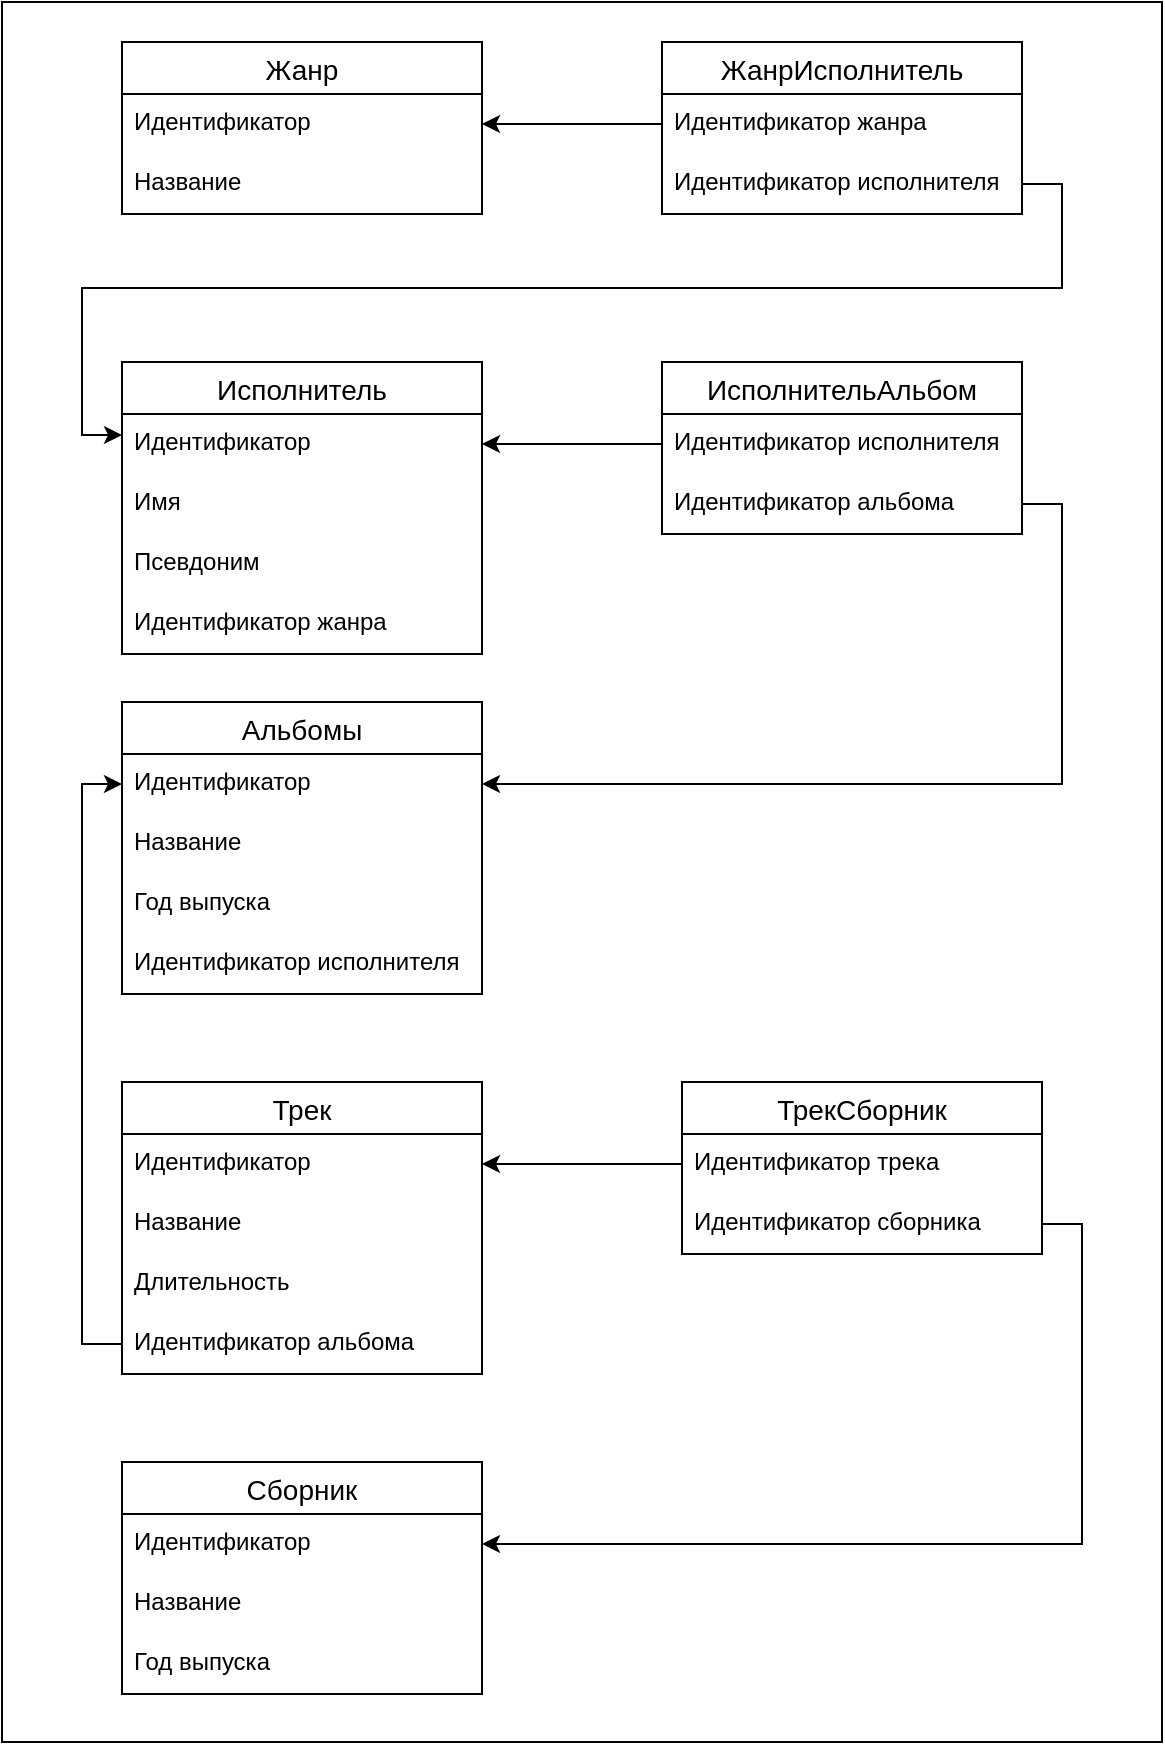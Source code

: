 <mxfile version="17.1.1" type="device"><diagram id="1hJO2fUhiWySn5HvXJH4" name="Page-1"><mxGraphModel dx="1505" dy="380" grid="1" gridSize="10" guides="1" tooltips="1" connect="1" arrows="1" fold="1" page="1" pageScale="1" pageWidth="827" pageHeight="1169" math="0" shadow="0"><root><mxCell id="0"/><mxCell id="1" parent="0"/><mxCell id="k56Cxns9xcC46kjwgV-G-1" value="Исполнитель" style="swimlane;fontStyle=0;childLayout=stackLayout;horizontal=1;startSize=26;horizontalStack=0;resizeParent=1;resizeParentMax=0;resizeLast=0;collapsible=1;marginBottom=0;align=center;fontSize=14;" parent="1" vertex="1"><mxGeometry x="-130" y="200" width="180" height="146" as="geometry"/></mxCell><mxCell id="k56Cxns9xcC46kjwgV-G-2" value="Идентификатор" style="text;strokeColor=none;fillColor=none;spacingLeft=4;spacingRight=4;overflow=hidden;rotatable=0;points=[[0,0.5],[1,0.5]];portConstraint=eastwest;fontSize=12;" parent="k56Cxns9xcC46kjwgV-G-1" vertex="1"><mxGeometry y="26" width="180" height="30" as="geometry"/></mxCell><mxCell id="k56Cxns9xcC46kjwgV-G-3" value="Имя" style="text;strokeColor=none;fillColor=none;spacingLeft=4;spacingRight=4;overflow=hidden;rotatable=0;points=[[0,0.5],[1,0.5]];portConstraint=eastwest;fontSize=12;" parent="k56Cxns9xcC46kjwgV-G-1" vertex="1"><mxGeometry y="56" width="180" height="30" as="geometry"/></mxCell><mxCell id="k56Cxns9xcC46kjwgV-G-4" value="Псевдоним" style="text;spacingLeft=4;spacingRight=4;overflow=hidden;rotatable=0;points=[[0,0.5],[1,0.5]];portConstraint=eastwest;fontSize=12;" parent="k56Cxns9xcC46kjwgV-G-1" vertex="1"><mxGeometry y="86" width="180" height="30" as="geometry"/></mxCell><mxCell id="k56Cxns9xcC46kjwgV-G-22" value="Идентификатор жанра" style="text;spacingLeft=4;spacingRight=4;overflow=hidden;rotatable=0;points=[[0,0.5],[1,0.5]];portConstraint=eastwest;fontSize=12;" parent="k56Cxns9xcC46kjwgV-G-1" vertex="1"><mxGeometry y="116" width="180" height="30" as="geometry"/></mxCell><mxCell id="k56Cxns9xcC46kjwgV-G-6" value="Альбомы" style="swimlane;fontStyle=0;childLayout=stackLayout;horizontal=1;startSize=26;horizontalStack=0;resizeParent=1;resizeParentMax=0;resizeLast=0;collapsible=1;marginBottom=0;align=center;fontSize=14;" parent="1" vertex="1"><mxGeometry x="-130" y="370" width="180" height="146" as="geometry"/></mxCell><mxCell id="k56Cxns9xcC46kjwgV-G-7" value="Идентификатор" style="text;strokeColor=none;fillColor=none;spacingLeft=4;spacingRight=4;overflow=hidden;rotatable=0;points=[[0,0.5],[1,0.5]];portConstraint=eastwest;fontSize=12;" parent="k56Cxns9xcC46kjwgV-G-6" vertex="1"><mxGeometry y="26" width="180" height="30" as="geometry"/></mxCell><mxCell id="k56Cxns9xcC46kjwgV-G-8" value="Название" style="text;strokeColor=none;fillColor=none;spacingLeft=4;spacingRight=4;overflow=hidden;rotatable=0;points=[[0,0.5],[1,0.5]];portConstraint=eastwest;fontSize=12;" parent="k56Cxns9xcC46kjwgV-G-6" vertex="1"><mxGeometry y="56" width="180" height="30" as="geometry"/></mxCell><mxCell id="k56Cxns9xcC46kjwgV-G-9" value="Год выпуска" style="text;strokeColor=none;fillColor=none;spacingLeft=4;spacingRight=4;overflow=hidden;rotatable=0;points=[[0,0.5],[1,0.5]];portConstraint=eastwest;fontSize=12;" parent="k56Cxns9xcC46kjwgV-G-6" vertex="1"><mxGeometry y="86" width="180" height="30" as="geometry"/></mxCell><mxCell id="k56Cxns9xcC46kjwgV-G-14" value="Идентификатор исполнителя" style="text;strokeColor=none;fillColor=none;spacingLeft=4;spacingRight=4;overflow=hidden;rotatable=0;points=[[0,0.5],[1,0.5]];portConstraint=eastwest;fontSize=12;" parent="k56Cxns9xcC46kjwgV-G-6" vertex="1"><mxGeometry y="116" width="180" height="30" as="geometry"/></mxCell><mxCell id="k56Cxns9xcC46kjwgV-G-10" value="Трек" style="swimlane;fontStyle=0;childLayout=stackLayout;horizontal=1;startSize=26;horizontalStack=0;resizeParent=1;resizeParentMax=0;resizeLast=0;collapsible=1;marginBottom=0;align=center;fontSize=14;" parent="1" vertex="1"><mxGeometry x="-130" y="560" width="180" height="146" as="geometry"/></mxCell><mxCell id="k56Cxns9xcC46kjwgV-G-11" value="Идентификатор" style="text;strokeColor=none;fillColor=none;spacingLeft=4;spacingRight=4;overflow=hidden;rotatable=0;points=[[0,0.5],[1,0.5]];portConstraint=eastwest;fontSize=12;" parent="k56Cxns9xcC46kjwgV-G-10" vertex="1"><mxGeometry y="26" width="180" height="30" as="geometry"/></mxCell><mxCell id="k56Cxns9xcC46kjwgV-G-12" value="Название" style="text;strokeColor=none;fillColor=none;spacingLeft=4;spacingRight=4;overflow=hidden;rotatable=0;points=[[0,0.5],[1,0.5]];portConstraint=eastwest;fontSize=12;" parent="k56Cxns9xcC46kjwgV-G-10" vertex="1"><mxGeometry y="56" width="180" height="30" as="geometry"/></mxCell><mxCell id="k56Cxns9xcC46kjwgV-G-13" value="Длительность" style="text;strokeColor=none;fillColor=none;spacingLeft=4;spacingRight=4;overflow=hidden;rotatable=0;points=[[0,0.5],[1,0.5]];portConstraint=eastwest;fontSize=12;" parent="k56Cxns9xcC46kjwgV-G-10" vertex="1"><mxGeometry y="86" width="180" height="30" as="geometry"/></mxCell><mxCell id="k56Cxns9xcC46kjwgV-G-17" value="Идентификатор альбома" style="text;strokeColor=none;fillColor=none;spacingLeft=4;spacingRight=4;overflow=hidden;rotatable=0;points=[[0,0.5],[1,0.5]];portConstraint=eastwest;fontSize=12;" parent="k56Cxns9xcC46kjwgV-G-10" vertex="1"><mxGeometry y="116" width="180" height="30" as="geometry"/></mxCell><mxCell id="k56Cxns9xcC46kjwgV-G-18" value="Жанр" style="swimlane;fontStyle=0;childLayout=stackLayout;horizontal=1;startSize=26;horizontalStack=0;resizeParent=1;resizeParentMax=0;resizeLast=0;collapsible=1;marginBottom=0;align=center;fontSize=14;" parent="1" vertex="1"><mxGeometry x="-130" y="40" width="180" height="86" as="geometry"/></mxCell><mxCell id="k56Cxns9xcC46kjwgV-G-19" value="Идентификатор" style="text;strokeColor=none;fillColor=none;spacingLeft=4;spacingRight=4;overflow=hidden;rotatable=0;points=[[0,0.5],[1,0.5]];portConstraint=eastwest;fontSize=12;" parent="k56Cxns9xcC46kjwgV-G-18" vertex="1"><mxGeometry y="26" width="180" height="30" as="geometry"/></mxCell><mxCell id="k56Cxns9xcC46kjwgV-G-20" value="Название" style="text;strokeColor=none;fillColor=none;spacingLeft=4;spacingRight=4;overflow=hidden;rotatable=0;points=[[0,0.5],[1,0.5]];portConstraint=eastwest;fontSize=12;" parent="k56Cxns9xcC46kjwgV-G-18" vertex="1"><mxGeometry y="56" width="180" height="30" as="geometry"/></mxCell><mxCell id="k56Cxns9xcC46kjwgV-G-23" style="edgeStyle=orthogonalEdgeStyle;rounded=0;orthogonalLoop=1;jettySize=auto;html=1;entryX=1;entryY=0.5;entryDx=0;entryDy=0;exitX=0;exitY=0.5;exitDx=0;exitDy=0;" parent="1" source="MqzuqW0xi8D1k_vpZFMJ-2" target="k56Cxns9xcC46kjwgV-G-19" edge="1"><mxGeometry relative="1" as="geometry"/></mxCell><mxCell id="MqzuqW0xi8D1k_vpZFMJ-1" value="ЖанрИсполнитель" style="swimlane;fontStyle=0;childLayout=stackLayout;horizontal=1;startSize=26;horizontalStack=0;resizeParent=1;resizeParentMax=0;resizeLast=0;collapsible=1;marginBottom=0;align=center;fontSize=14;" vertex="1" parent="1"><mxGeometry x="140" y="40" width="180" height="86" as="geometry"/></mxCell><mxCell id="MqzuqW0xi8D1k_vpZFMJ-2" value="Идентификатор жанра" style="text;strokeColor=none;fillColor=none;spacingLeft=4;spacingRight=4;overflow=hidden;rotatable=0;points=[[0,0.5],[1,0.5]];portConstraint=eastwest;fontSize=12;" vertex="1" parent="MqzuqW0xi8D1k_vpZFMJ-1"><mxGeometry y="26" width="180" height="30" as="geometry"/></mxCell><mxCell id="MqzuqW0xi8D1k_vpZFMJ-3" value="Идентификатор исполнителя" style="text;strokeColor=none;fillColor=none;spacingLeft=4;spacingRight=4;overflow=hidden;rotatable=0;points=[[0,0.5],[1,0.5]];portConstraint=eastwest;fontSize=12;" vertex="1" parent="MqzuqW0xi8D1k_vpZFMJ-1"><mxGeometry y="56" width="180" height="30" as="geometry"/></mxCell><mxCell id="MqzuqW0xi8D1k_vpZFMJ-4" style="edgeStyle=orthogonalEdgeStyle;rounded=0;orthogonalLoop=1;jettySize=auto;html=1;exitX=1;exitY=0.5;exitDx=0;exitDy=0;entryX=0;entryY=0.25;entryDx=0;entryDy=0;" edge="1" parent="1" source="MqzuqW0xi8D1k_vpZFMJ-3" target="k56Cxns9xcC46kjwgV-G-1"><mxGeometry relative="1" as="geometry"/></mxCell><mxCell id="MqzuqW0xi8D1k_vpZFMJ-5" value="ИсполнительАльбом" style="swimlane;fontStyle=0;childLayout=stackLayout;horizontal=1;startSize=26;horizontalStack=0;resizeParent=1;resizeParentMax=0;resizeLast=0;collapsible=1;marginBottom=0;align=center;fontSize=14;" vertex="1" parent="1"><mxGeometry x="140" y="200" width="180" height="86" as="geometry"/></mxCell><mxCell id="MqzuqW0xi8D1k_vpZFMJ-6" value="Идентификатор исполнителя" style="text;strokeColor=none;fillColor=none;spacingLeft=4;spacingRight=4;overflow=hidden;rotatable=0;points=[[0,0.5],[1,0.5]];portConstraint=eastwest;fontSize=12;" vertex="1" parent="MqzuqW0xi8D1k_vpZFMJ-5"><mxGeometry y="26" width="180" height="30" as="geometry"/></mxCell><mxCell id="MqzuqW0xi8D1k_vpZFMJ-7" value="Идентификатор альбома" style="text;strokeColor=none;fillColor=none;spacingLeft=4;spacingRight=4;overflow=hidden;rotatable=0;points=[[0,0.5],[1,0.5]];portConstraint=eastwest;fontSize=12;" vertex="1" parent="MqzuqW0xi8D1k_vpZFMJ-5"><mxGeometry y="56" width="180" height="30" as="geometry"/></mxCell><mxCell id="MqzuqW0xi8D1k_vpZFMJ-11" style="edgeStyle=orthogonalEdgeStyle;rounded=0;orthogonalLoop=1;jettySize=auto;html=1;exitX=0;exitY=0.5;exitDx=0;exitDy=0;entryX=1;entryY=0.5;entryDx=0;entryDy=0;" edge="1" parent="1" source="MqzuqW0xi8D1k_vpZFMJ-6" target="k56Cxns9xcC46kjwgV-G-2"><mxGeometry relative="1" as="geometry"/></mxCell><mxCell id="MqzuqW0xi8D1k_vpZFMJ-14" style="edgeStyle=orthogonalEdgeStyle;rounded=0;orthogonalLoop=1;jettySize=auto;html=1;exitX=1;exitY=0.5;exitDx=0;exitDy=0;entryX=1;entryY=0.5;entryDx=0;entryDy=0;" edge="1" parent="1" source="MqzuqW0xi8D1k_vpZFMJ-7" target="k56Cxns9xcC46kjwgV-G-7"><mxGeometry relative="1" as="geometry"/></mxCell><mxCell id="MqzuqW0xi8D1k_vpZFMJ-15" style="edgeStyle=orthogonalEdgeStyle;rounded=0;orthogonalLoop=1;jettySize=auto;html=1;exitX=0;exitY=0.5;exitDx=0;exitDy=0;entryX=0;entryY=0.5;entryDx=0;entryDy=0;" edge="1" parent="1" source="k56Cxns9xcC46kjwgV-G-17" target="k56Cxns9xcC46kjwgV-G-7"><mxGeometry relative="1" as="geometry"><mxPoint x="-150" y="400" as="targetPoint"/></mxGeometry></mxCell><mxCell id="MqzuqW0xi8D1k_vpZFMJ-16" value="Сборник" style="swimlane;fontStyle=0;childLayout=stackLayout;horizontal=1;startSize=26;horizontalStack=0;resizeParent=1;resizeParentMax=0;resizeLast=0;collapsible=1;marginBottom=0;align=center;fontSize=14;" vertex="1" parent="1"><mxGeometry x="-130" y="750" width="180" height="116" as="geometry"/></mxCell><mxCell id="MqzuqW0xi8D1k_vpZFMJ-17" value="Идентификатор" style="text;strokeColor=none;fillColor=none;spacingLeft=4;spacingRight=4;overflow=hidden;rotatable=0;points=[[0,0.5],[1,0.5]];portConstraint=eastwest;fontSize=12;" vertex="1" parent="MqzuqW0xi8D1k_vpZFMJ-16"><mxGeometry y="26" width="180" height="30" as="geometry"/></mxCell><mxCell id="MqzuqW0xi8D1k_vpZFMJ-18" value="Название" style="text;strokeColor=none;fillColor=none;spacingLeft=4;spacingRight=4;overflow=hidden;rotatable=0;points=[[0,0.5],[1,0.5]];portConstraint=eastwest;fontSize=12;" vertex="1" parent="MqzuqW0xi8D1k_vpZFMJ-16"><mxGeometry y="56" width="180" height="30" as="geometry"/></mxCell><mxCell id="MqzuqW0xi8D1k_vpZFMJ-19" value="Год выпуска" style="text;strokeColor=none;fillColor=none;spacingLeft=4;spacingRight=4;overflow=hidden;rotatable=0;points=[[0,0.5],[1,0.5]];portConstraint=eastwest;fontSize=12;" vertex="1" parent="MqzuqW0xi8D1k_vpZFMJ-16"><mxGeometry y="86" width="180" height="30" as="geometry"/></mxCell><mxCell id="MqzuqW0xi8D1k_vpZFMJ-21" value="ТрекСборник" style="swimlane;fontStyle=0;childLayout=stackLayout;horizontal=1;startSize=26;horizontalStack=0;resizeParent=1;resizeParentMax=0;resizeLast=0;collapsible=1;marginBottom=0;align=center;fontSize=14;" vertex="1" parent="1"><mxGeometry x="150" y="560" width="180" height="86" as="geometry"/></mxCell><mxCell id="MqzuqW0xi8D1k_vpZFMJ-22" value="Идентификатор трека" style="text;strokeColor=none;fillColor=none;spacingLeft=4;spacingRight=4;overflow=hidden;rotatable=0;points=[[0,0.5],[1,0.5]];portConstraint=eastwest;fontSize=12;" vertex="1" parent="MqzuqW0xi8D1k_vpZFMJ-21"><mxGeometry y="26" width="180" height="30" as="geometry"/></mxCell><mxCell id="MqzuqW0xi8D1k_vpZFMJ-23" value="Идентификатор сборника" style="text;strokeColor=none;fillColor=none;spacingLeft=4;spacingRight=4;overflow=hidden;rotatable=0;points=[[0,0.5],[1,0.5]];portConstraint=eastwest;fontSize=12;" vertex="1" parent="MqzuqW0xi8D1k_vpZFMJ-21"><mxGeometry y="56" width="180" height="30" as="geometry"/></mxCell><mxCell id="MqzuqW0xi8D1k_vpZFMJ-24" style="edgeStyle=orthogonalEdgeStyle;rounded=0;orthogonalLoop=1;jettySize=auto;html=1;exitX=0;exitY=0.5;exitDx=0;exitDy=0;entryX=1;entryY=0.5;entryDx=0;entryDy=0;" edge="1" parent="1" source="MqzuqW0xi8D1k_vpZFMJ-22" target="k56Cxns9xcC46kjwgV-G-11"><mxGeometry relative="1" as="geometry"/></mxCell><mxCell id="MqzuqW0xi8D1k_vpZFMJ-25" style="edgeStyle=orthogonalEdgeStyle;rounded=0;orthogonalLoop=1;jettySize=auto;html=1;exitX=1;exitY=0.5;exitDx=0;exitDy=0;entryX=1;entryY=0.5;entryDx=0;entryDy=0;" edge="1" parent="1" source="MqzuqW0xi8D1k_vpZFMJ-23" target="MqzuqW0xi8D1k_vpZFMJ-17"><mxGeometry relative="1" as="geometry"/></mxCell><mxCell id="MqzuqW0xi8D1k_vpZFMJ-26" value="" style="rounded=0;whiteSpace=wrap;html=1;fillColor=none;" vertex="1" parent="1"><mxGeometry x="-190" y="20" width="580" height="870" as="geometry"/></mxCell></root></mxGraphModel></diagram></mxfile>